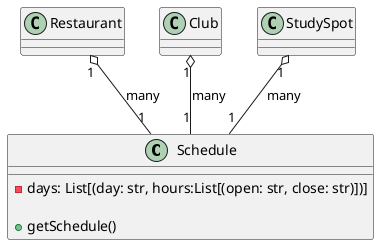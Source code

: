 @startuml Schedule

class Schedule {
    -days: List[(day: str, hours:List[(open: str, close: str)])]

    +getSchedule()
}

Restaurant "1" o-- "1" Schedule : many
Club "1" o-- "1" Schedule : many
StudySpot "1" o-- "1" Schedule : many

@enduml